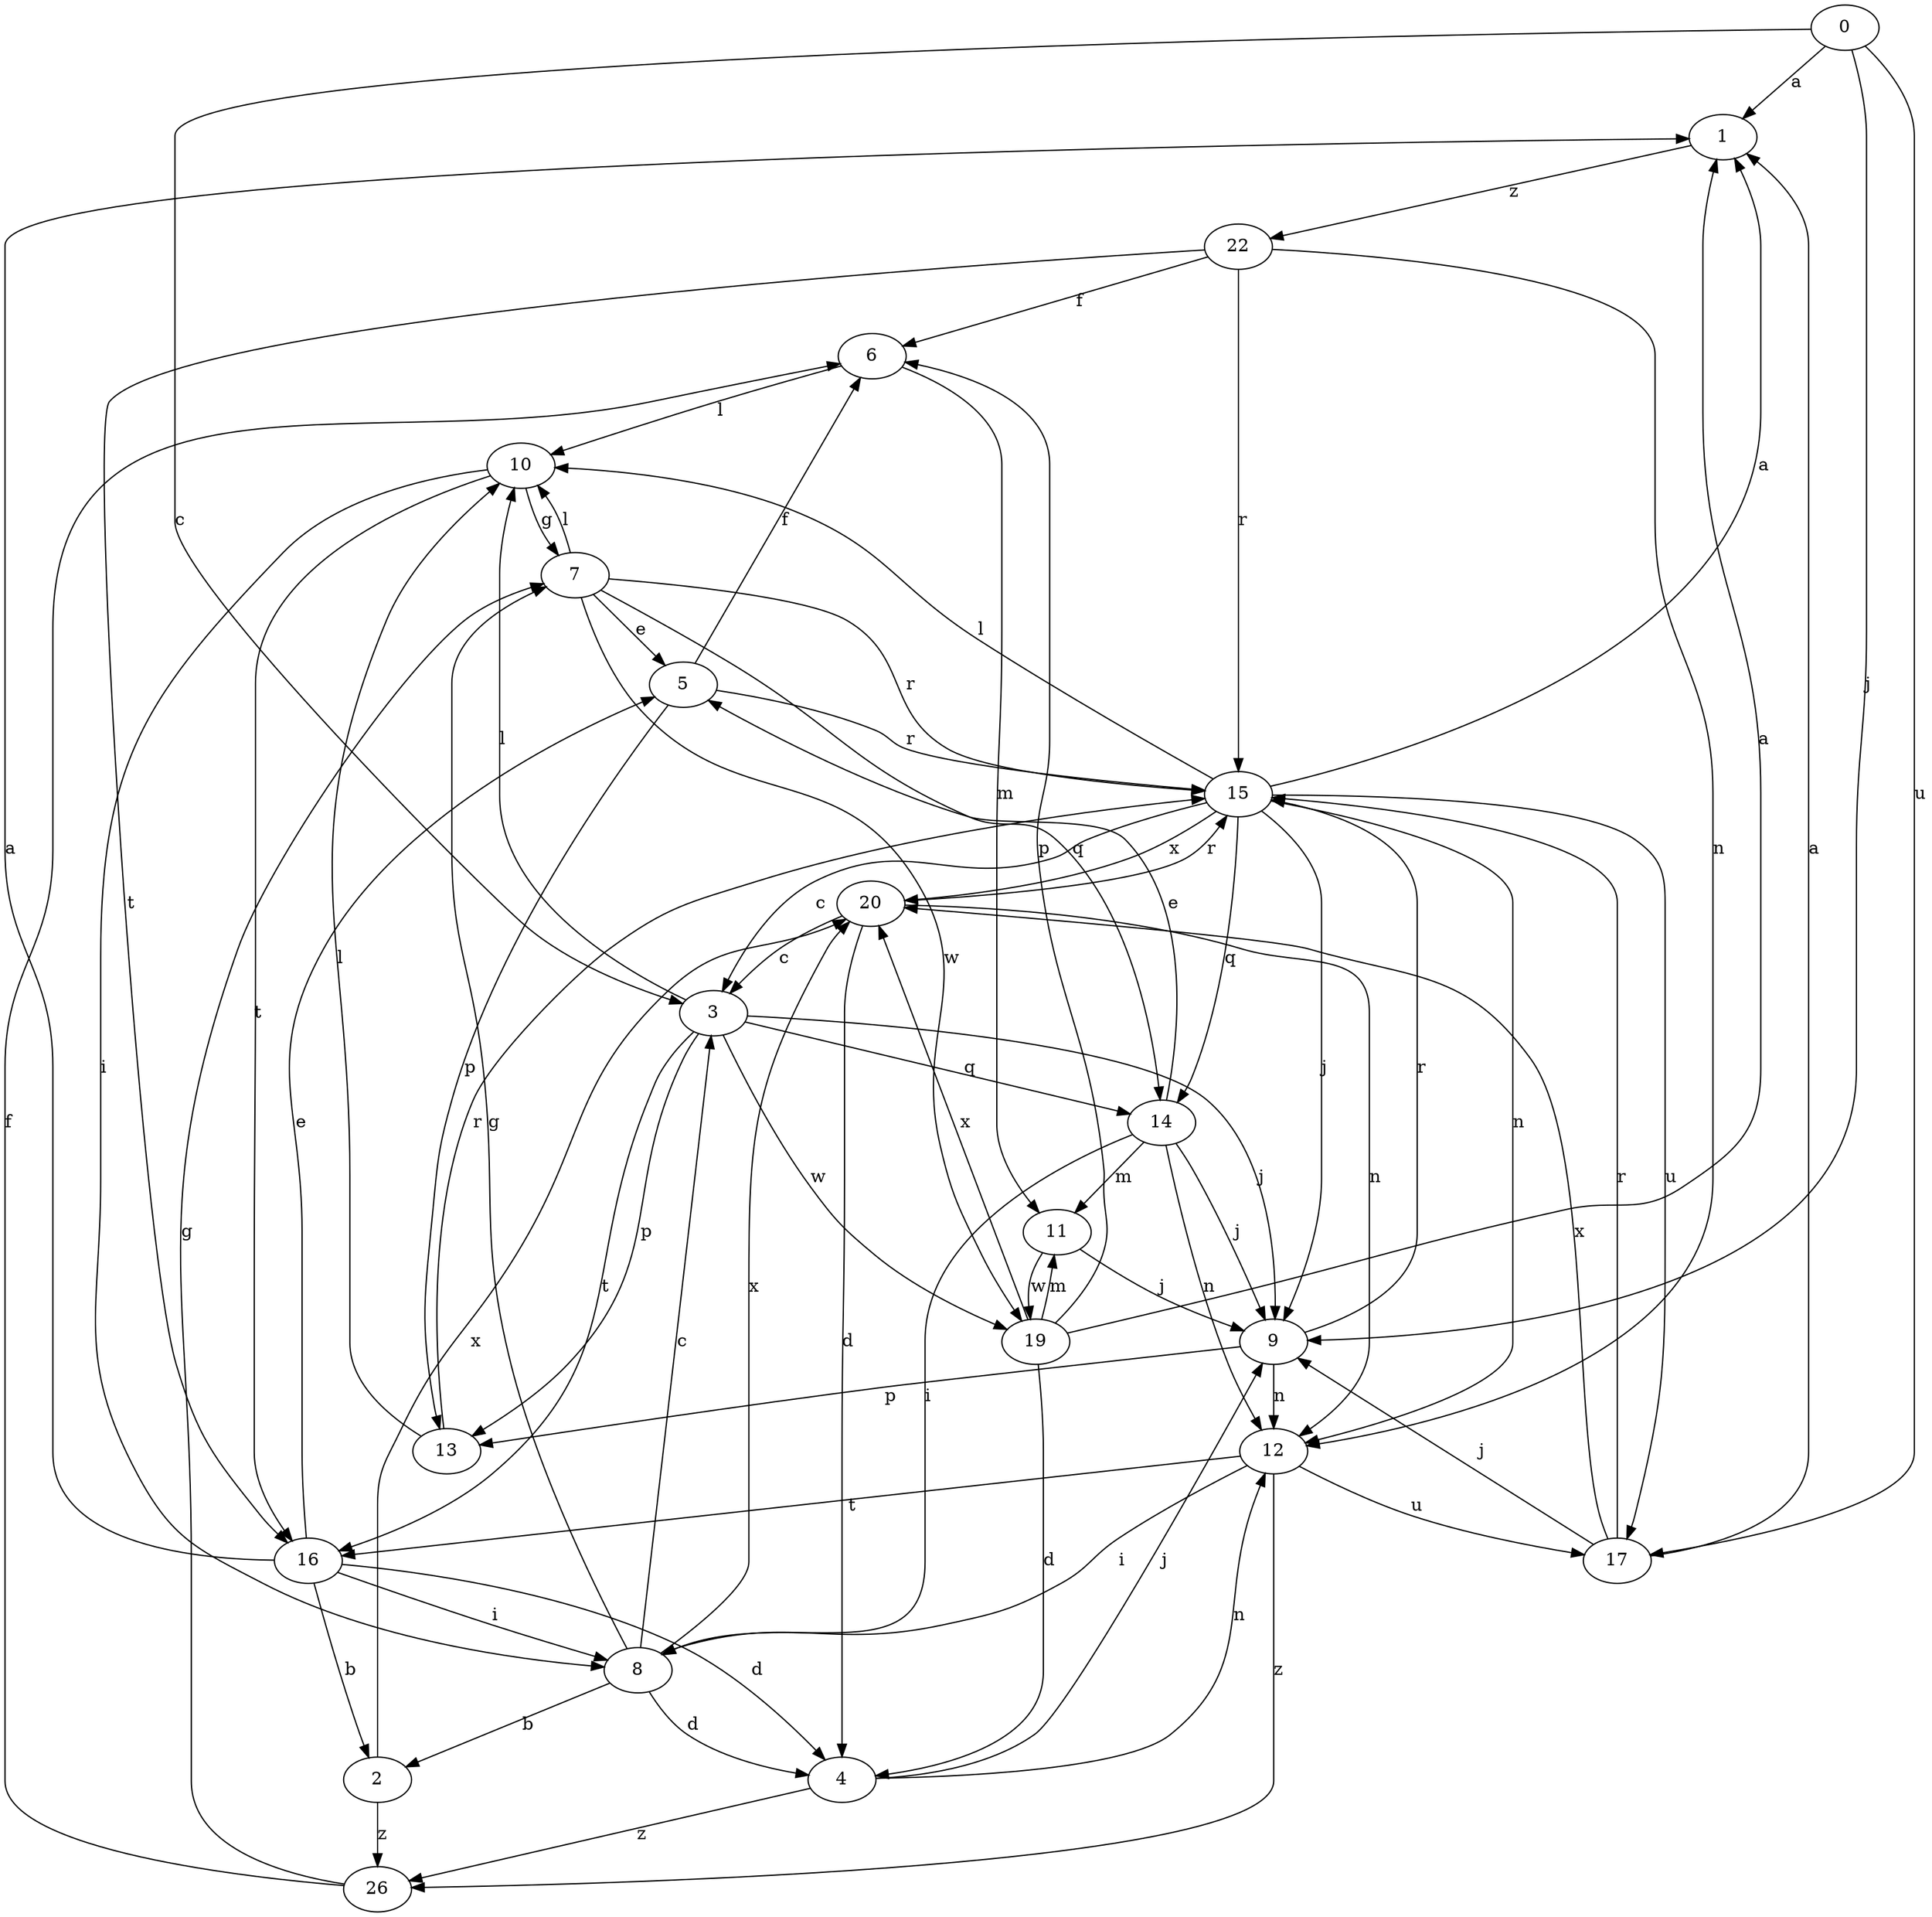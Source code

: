 strict digraph  {
0;
1;
2;
3;
4;
5;
6;
7;
8;
9;
10;
11;
12;
13;
14;
15;
16;
17;
19;
20;
22;
26;
0 -> 1  [label=a];
0 -> 3  [label=c];
0 -> 9  [label=j];
0 -> 17  [label=u];
1 -> 22  [label=z];
2 -> 20  [label=x];
2 -> 26  [label=z];
3 -> 9  [label=j];
3 -> 10  [label=l];
3 -> 13  [label=p];
3 -> 14  [label=q];
3 -> 16  [label=t];
3 -> 19  [label=w];
4 -> 9  [label=j];
4 -> 12  [label=n];
4 -> 26  [label=z];
5 -> 6  [label=f];
5 -> 13  [label=p];
5 -> 15  [label=r];
6 -> 10  [label=l];
6 -> 11  [label=m];
7 -> 5  [label=e];
7 -> 10  [label=l];
7 -> 14  [label=q];
7 -> 15  [label=r];
7 -> 19  [label=w];
8 -> 2  [label=b];
8 -> 3  [label=c];
8 -> 4  [label=d];
8 -> 7  [label=g];
8 -> 20  [label=x];
9 -> 12  [label=n];
9 -> 13  [label=p];
9 -> 15  [label=r];
10 -> 7  [label=g];
10 -> 8  [label=i];
10 -> 16  [label=t];
11 -> 9  [label=j];
11 -> 19  [label=w];
12 -> 8  [label=i];
12 -> 16  [label=t];
12 -> 17  [label=u];
12 -> 26  [label=z];
13 -> 10  [label=l];
13 -> 15  [label=r];
14 -> 5  [label=e];
14 -> 8  [label=i];
14 -> 9  [label=j];
14 -> 11  [label=m];
14 -> 12  [label=n];
15 -> 1  [label=a];
15 -> 3  [label=c];
15 -> 9  [label=j];
15 -> 10  [label=l];
15 -> 12  [label=n];
15 -> 14  [label=q];
15 -> 17  [label=u];
15 -> 20  [label=x];
16 -> 1  [label=a];
16 -> 2  [label=b];
16 -> 4  [label=d];
16 -> 5  [label=e];
16 -> 8  [label=i];
17 -> 1  [label=a];
17 -> 9  [label=j];
17 -> 15  [label=r];
17 -> 20  [label=x];
19 -> 1  [label=a];
19 -> 4  [label=d];
19 -> 11  [label=m];
19 -> 20  [label=x];
19 -> 6  [label=p];
20 -> 3  [label=c];
20 -> 4  [label=d];
20 -> 12  [label=n];
20 -> 15  [label=r];
22 -> 6  [label=f];
22 -> 12  [label=n];
22 -> 15  [label=r];
22 -> 16  [label=t];
26 -> 6  [label=f];
26 -> 7  [label=g];
}
